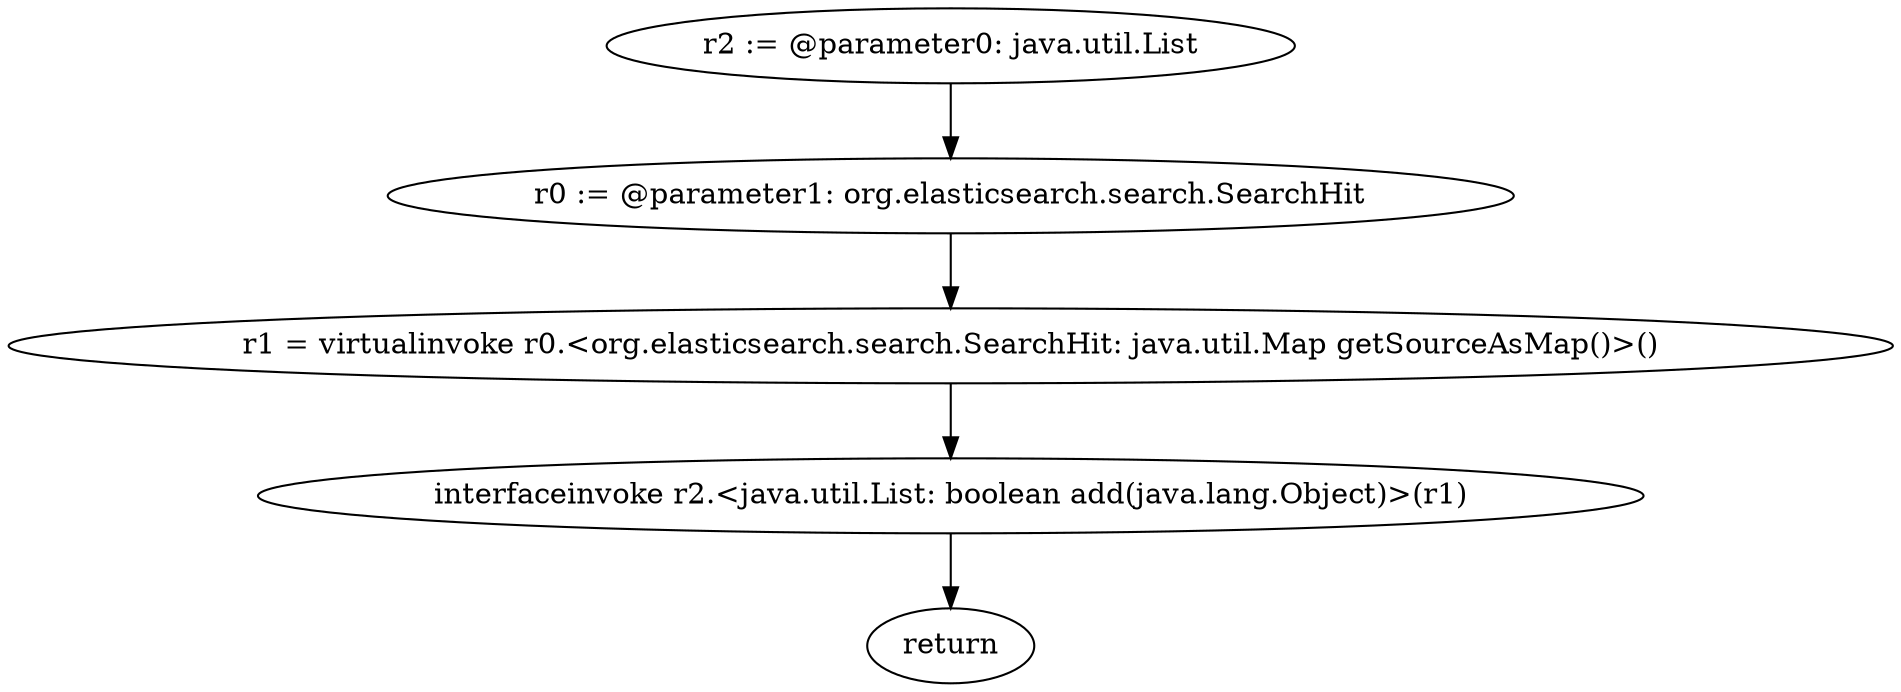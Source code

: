 digraph "unitGraph" {
    "r2 := @parameter0: java.util.List"
    "r0 := @parameter1: org.elasticsearch.search.SearchHit"
    "r1 = virtualinvoke r0.<org.elasticsearch.search.SearchHit: java.util.Map getSourceAsMap()>()"
    "interfaceinvoke r2.<java.util.List: boolean add(java.lang.Object)>(r1)"
    "return"
    "r2 := @parameter0: java.util.List"->"r0 := @parameter1: org.elasticsearch.search.SearchHit";
    "r0 := @parameter1: org.elasticsearch.search.SearchHit"->"r1 = virtualinvoke r0.<org.elasticsearch.search.SearchHit: java.util.Map getSourceAsMap()>()";
    "r1 = virtualinvoke r0.<org.elasticsearch.search.SearchHit: java.util.Map getSourceAsMap()>()"->"interfaceinvoke r2.<java.util.List: boolean add(java.lang.Object)>(r1)";
    "interfaceinvoke r2.<java.util.List: boolean add(java.lang.Object)>(r1)"->"return";
}
